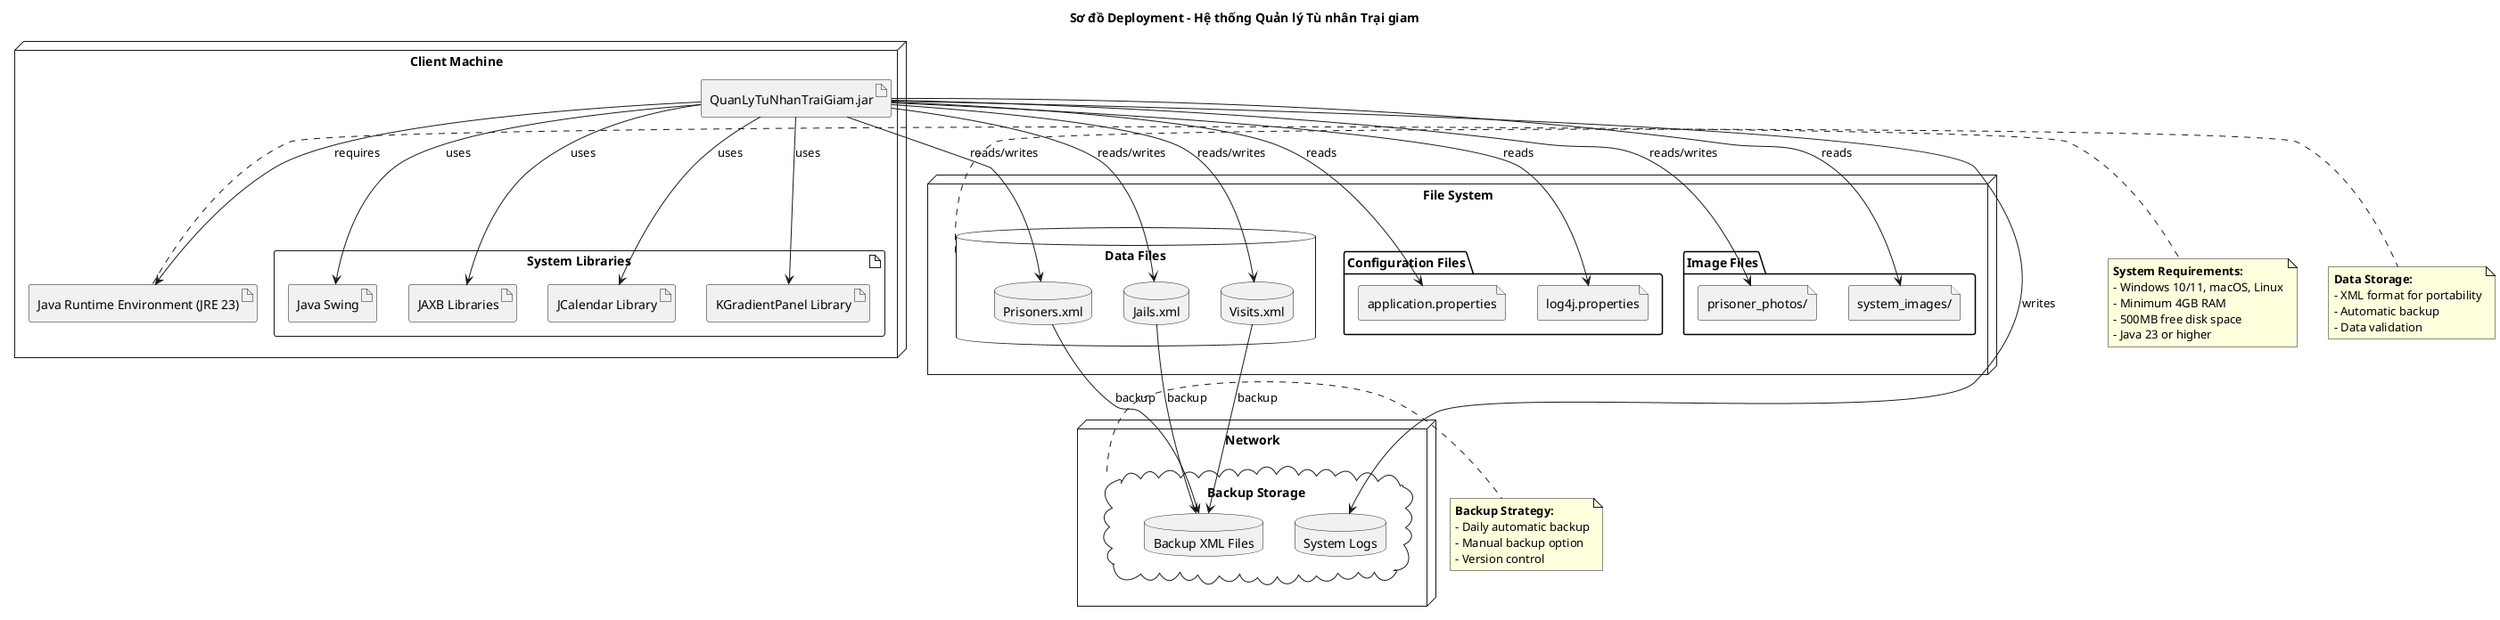 @startuml "Sơ đồ Deployment - Hệ thống Quản lý Tù nhân Trại giam"

title Sơ đồ Deployment - Hệ thống Quản lý Tù nhân Trại giam

node "Client Machine" {
    artifact "QuanLyTuNhanTraiGiam.jar" as JAR
    artifact "Java Runtime Environment (JRE 23)" as JRE
    artifact "System Libraries" as SL {
        artifact "Java Swing" as Swing
        artifact "JAXB Libraries" as JAXBLib
        artifact "JCalendar Library" as JCalLib
        artifact "KGradientPanel Library" as KGPanel
    }
}

node "File System" {
    database "Data Files" as DataFiles {
        database "Prisoners.xml" as PrisonersDB
        database "Jails.xml" as JailsDB
        database "Visits.xml" as VisitsDB
    }
    
    folder "Configuration Files" as ConfigFiles {
        file "application.properties" as AppProps
        file "log4j.properties" as LogProps
    }
    
    folder "Image Files" as ImageFiles {
        file "prisoner_photos/" as Photos
        file "system_images/" as SysImages
    }
}

node "Network" {
    cloud "Backup Storage" as Backup {
        database "Backup XML Files" as BackupXML
        database "System Logs" as Logs
    }
}

' Relationships
JAR --> JRE : requires
JAR --> Swing : uses
JAR --> JAXBLib : uses
JAR --> JCalLib : uses
JAR --> KGPanel : uses

JAR --> PrisonersDB : reads/writes
JAR --> JailsDB : reads/writes
JAR --> VisitsDB : reads/writes

JAR --> AppProps : reads
JAR --> LogProps : reads

JAR --> Photos : reads/writes
JAR --> SysImages : reads

PrisonersDB --> BackupXML : backup
JailsDB --> BackupXML : backup
VisitsDB --> BackupXML : backup

JAR --> Logs : writes

' System Requirements
note right of JRE
  **System Requirements:**
  - Windows 10/11, macOS, Linux
  - Minimum 4GB RAM
  - 500MB free disk space
  - Java 23 or higher
end note

note right of DataFiles
  **Data Storage:**
  - XML format for portability
  - Automatic backup
  - Data validation
end note

note right of Backup
  **Backup Strategy:**
  - Daily automatic backup
  - Manual backup option
  - Version control
end note

@enduml 